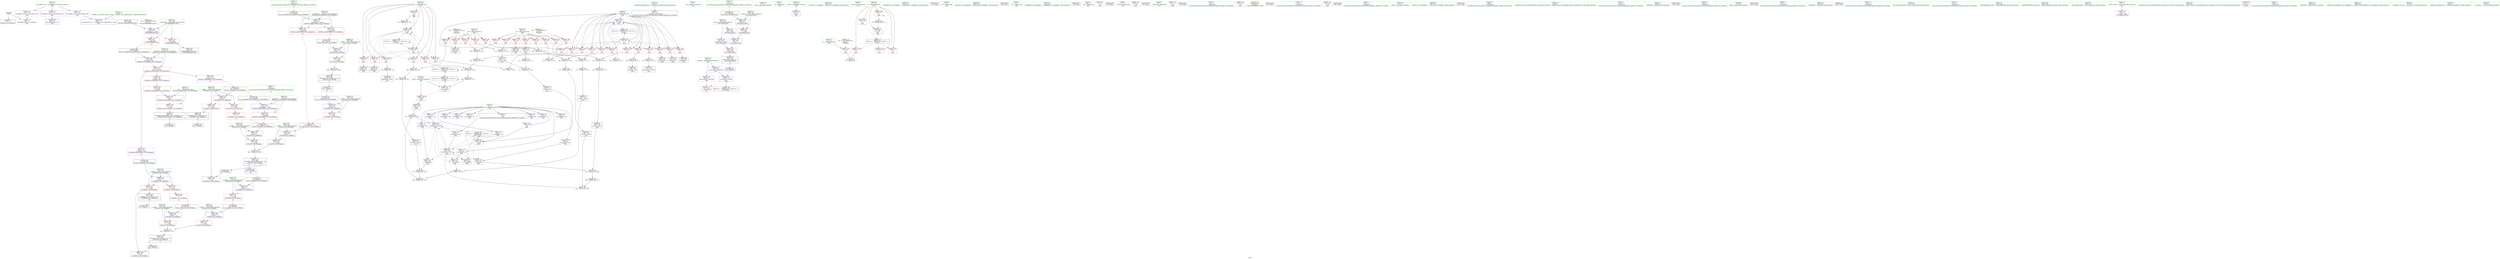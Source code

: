 digraph "SVFG" {
	label="SVFG";

	Node0x556eaf432810 [shape=record,color=grey,label="{NodeID: 0\nNullPtr}"];
	Node0x556eaf432810 -> Node0x556eaf453130[style=solid];
	Node0x556eaf432810 -> Node0x556eaf454b50[style=solid];
	Node0x556eaf48a1f0 [shape=record,color=black,label="{NodeID: 443\n280 = PHI()\n0th arg _ZSt5fixedRSt8ios_base }"];
	Node0x556eaf48a1f0 -> Node0x556eaf455610[style=solid];
	Node0x556eaf4730c0 [shape=record,color=black,label="{NodeID: 360\nMR_16V_2 = PHI(MR_16V_3, MR_16V_1, )\npts\{68 \}\n}"];
	Node0x556eaf4730c0 -> Node0x556eaf4717c0[style=dashed];
	Node0x556eaf4730c0 -> Node0x556eaf4730c0[style=dashed];
	Node0x556eaf454610 [shape=record,color=red,label="{NodeID: 194\n398\<--392\n\<--__a.addr\n_ZStanSt13_Ios_FmtflagsS_\n}"];
	Node0x556eaf454610 -> Node0x556eaf465430[style=solid];
	Node0x556eaf450f30 [shape=record,color=purple,label="{NodeID: 111\n191\<--8\narrayidx46\<--dp\nmain\n}"];
	Node0x556eaf44f8c0 [shape=record,color=green,label="{NodeID: 28\n37\<--43\n_ZNSt8ios_base4InitD1Ev\<--_ZNSt8ios_base4InitD1Ev_field_insensitive\n}"];
	Node0x556eaf44f8c0 -> Node0x556eaf453330[style=solid];
	Node0x556eaf455d60 [shape=record,color=blue,label="{NodeID: 222\n359\<--358\n\<--call\n_ZStaNRSt13_Ios_FmtflagsS_\n}"];
	Node0x556eaf4577f0 [shape=record,color=red,label="{NodeID: 139\n125\<--59\n\<--n\nmain\n}"];
	Node0x556eaf4577f0 -> Node0x556eaf466030[style=solid];
	Node0x556eaf452240 [shape=record,color=green,label="{NodeID: 56\n316\<--317\n__mask.addr\<--__mask.addr_field_insensitive\n_ZNSt8ios_base4setfESt13_Ios_FmtflagsS0_\n}"];
	Node0x556eaf452240 -> Node0x556eaf459a10[style=solid];
	Node0x556eaf452240 -> Node0x556eaf459ae0[style=solid];
	Node0x556eaf452240 -> Node0x556eaf455a20[style=solid];
	Node0x556eaf464230 [shape=record,color=grey,label="{NodeID: 333\n216 = Binary(215, 78, )\n}"];
	Node0x556eaf464230 -> Node0x556eaf4553a0[style=solid];
	Node0x556eaf458eb0 [shape=record,color=red,label="{NodeID: 167\n205\<--65\n\<--j\nmain\n}"];
	Node0x556eaf458eb0 -> Node0x556eaf454130[style=solid];
	Node0x556eaf453ab0 [shape=record,color=black,label="{NodeID: 84\n174\<--173\nconv35\<--add34\nmain\n}"];
	Node0x556eaf453ab0 -> Node0x556eaf464cb0[style=solid];
	Node0x556eaf44d700 [shape=record,color=green,label="{NodeID: 1\n7\<--1\n__dso_handle\<--dummyObj\nGlob }"];
	Node0x556eaf48a2c0 [shape=record,color=black,label="{NodeID: 444\n293 = PHI(225, )\n0th arg _ZSt12setprecisioni }"];
	Node0x556eaf48a2c0 -> Node0x556eaf4556e0[style=solid];
	Node0x556eaf4735c0 [shape=record,color=black,label="{NodeID: 361\nMR_18V_2 = PHI(MR_18V_4, MR_18V_1, )\npts\{110000 \}\n}"];
	Node0x556eaf4735c0 -> Node0x556eaf454df0[style=dashed];
	Node0x556eaf4546e0 [shape=record,color=red,label="{NodeID: 195\n399\<--394\n\<--__b.addr\n_ZStanSt13_Ios_FmtflagsS_\n}"];
	Node0x556eaf4546e0 -> Node0x556eaf465430[style=solid];
	Node0x556eaf451000 [shape=record,color=purple,label="{NodeID: 112\n195\<--8\narrayidx49\<--dp\nmain\n}"];
	Node0x556eaf451000 -> Node0x556eaf4592c0[style=solid];
	Node0x556eaf44f9c0 [shape=record,color=green,label="{NodeID: 29\n50\<--51\nmain\<--main_field_insensitive\n}"];
	Node0x556eaf455e30 [shape=record,color=blue,label="{NodeID: 223\n364\<--363\n__a.addr\<--__a\n_ZStcoSt13_Ios_Fmtflags\n}"];
	Node0x556eaf455e30 -> Node0x556eaf45a090[style=dashed];
	Node0x556eaf4578c0 [shape=record,color=red,label="{NodeID: 140\n134\<--59\n\<--n\nmain\n}"];
	Node0x556eaf4578c0 -> Node0x556eaf463f30[style=solid];
	Node0x556eaf452310 [shape=record,color=green,label="{NodeID: 57\n318\<--319\n__old\<--__old_field_insensitive\n_ZNSt8ios_base4setfESt13_Ios_FmtflagsS0_\n}"];
	Node0x556eaf452310 -> Node0x556eaf459bb0[style=solid];
	Node0x556eaf452310 -> Node0x556eaf455af0[style=solid];
	Node0x556eaf4643b0 [shape=record,color=grey,label="{NodeID: 334\n201 = Binary(198, 200, )\n}"];
	Node0x556eaf4643b0 -> Node0x556eaf455200[style=solid];
	Node0x556eaf458f80 [shape=record,color=red,label="{NodeID: 168\n210\<--65\n\<--j\nmain\n}"];
	Node0x556eaf458f80 -> Node0x556eaf462d30[style=solid];
	Node0x556eaf453b80 [shape=record,color=black,label="{NodeID: 85\n177\<--176\nidxprom37\<--sub36\nmain\n}"];
	Node0x556eaf44d790 [shape=record,color=green,label="{NodeID: 2\n12\<--1\n.str\<--dummyObj\nGlob }"];
	Node0x556eaf48a430 [shape=record,color=black,label="{NodeID: 445\n363 = PHI(327, )\n0th arg _ZStcoSt13_Ios_Fmtflags }"];
	Node0x556eaf48a430 -> Node0x556eaf455e30[style=solid];
	Node0x556eaf473ac0 [shape=record,color=black,label="{NodeID: 362\nMR_20V_2 = PHI(MR_20V_3, MR_20V_1, )\npts\{700000 \}\n}"];
	Node0x556eaf473ac0 -> Node0x556eaf455470[style=dashed];
	Node0x556eaf4547b0 [shape=record,color=red,label="{NodeID: 196\n411\<--405\n\<--__a.addr\n_ZStorSt13_Ios_FmtflagsS_\n}"];
	Node0x556eaf4547b0 -> Node0x556eaf464b30[style=solid];
	Node0x556eaf4510d0 [shape=record,color=purple,label="{NodeID: 113\n204\<--8\narrayidx55\<--dp\nmain\n}"];
	Node0x556eaf44fac0 [shape=record,color=green,label="{NodeID: 30\n53\<--54\nretval\<--retval_field_insensitive\nmain\n}"];
	Node0x556eaf44fac0 -> Node0x556eaf454c50[style=solid];
	Node0x556eaf455f00 [shape=record,color=blue,label="{NodeID: 224\n374\<--372\n__a.addr\<--__a\n_ZStoRRSt13_Ios_FmtflagsS_\n}"];
	Node0x556eaf455f00 -> Node0x556eaf45a160[style=dashed];
	Node0x556eaf455f00 -> Node0x556eaf45a230[style=dashed];
	Node0x556eaf457990 [shape=record,color=red,label="{NodeID: 141\n142\<--59\n\<--n\nmain\n}"];
	Node0x556eaf457990 -> Node0x556eaf463930[style=solid];
	Node0x556eaf4523e0 [shape=record,color=green,label="{NodeID: 58\n329\<--330\n_ZStcoSt13_Ios_Fmtflags\<--_ZStcoSt13_Ios_Fmtflags_field_insensitive\n}"];
	Node0x556eaf464530 [shape=record,color=grey,label="{NodeID: 335\n117 = Binary(111, 116, )\n}"];
	Node0x556eaf464530 -> Node0x556eaf4536a0[style=solid];
	Node0x556eaf459050 [shape=record,color=red,label="{NodeID: 169\n199\<--67\n\<--exTot\nmain\n}"];
	Node0x556eaf459050 -> Node0x556eaf453f90[style=solid];
	Node0x556eaf453c50 [shape=record,color=black,label="{NodeID: 86\n180\<--179\nidxprom39\<--\nmain\n}"];
	Node0x556eaf44da40 [shape=record,color=green,label="{NodeID: 3\n14\<--1\n_ZSt4cerr\<--dummyObj\nGlob }"];
	Node0x556eaf48a570 [shape=record,color=black,label="{NodeID: 446\n372 = PHI(340, )\n0th arg _ZStoRRSt13_Ios_FmtflagsS_ }"];
	Node0x556eaf48a570 -> Node0x556eaf455f00[style=solid];
	Node0x556eaf454880 [shape=record,color=red,label="{NodeID: 197\n412\<--407\n\<--__b.addr\n_ZStorSt13_Ios_FmtflagsS_\n}"];
	Node0x556eaf454880 -> Node0x556eaf464b30[style=solid];
	Node0x556eaf4511a0 [shape=record,color=purple,label="{NodeID: 114\n207\<--8\narrayidx57\<--dp\nmain\n}"];
	Node0x556eaf4511a0 -> Node0x556eaf455200[style=solid];
	Node0x556eaf44fb90 [shape=record,color=green,label="{NodeID: 31\n55\<--56\nT\<--T_field_insensitive\nmain\n}"];
	Node0x556eaf44fb90 -> Node0x556eaf457240[style=solid];
	Node0x556eaf455fd0 [shape=record,color=blue,label="{NodeID: 225\n376\<--373\n__b.addr\<--__b\n_ZStoRRSt13_Ios_FmtflagsS_\n}"];
	Node0x556eaf455fd0 -> Node0x556eaf454470[style=dashed];
	Node0x556eaf457a60 [shape=record,color=red,label="{NodeID: 142\n162\<--59\n\<--n\nmain\n}"];
	Node0x556eaf457a60 -> Node0x556eaf4631b0[style=solid];
	Node0x556eaf4524e0 [shape=record,color=green,label="{NodeID: 59\n333\<--334\n_ZStaNRSt13_Ios_FmtflagsS_\<--_ZStaNRSt13_Ios_FmtflagsS__field_insensitive\n}"];
	Node0x556eaf487290 [shape=record,color=black,label="{NodeID: 419\n74 = PHI()\n}"];
	Node0x556eaf4646b0 [shape=record,color=grey,label="{NodeID: 336\n173 = Binary(172, 78, )\n}"];
	Node0x556eaf4646b0 -> Node0x556eaf453ab0[style=solid];
	Node0x556eaf459120 [shape=record,color=red,label="{NodeID: 170\n133\<--132\n\<--arrayidx12\nmain\n}"];
	Node0x556eaf459120 -> Node0x556eaf463db0[style=solid];
	Node0x556eaf453d20 [shape=record,color=black,label="{NodeID: 87\n188\<--187\nconv44\<--add43\nmain\n}"];
	Node0x556eaf453d20 -> Node0x556eaf4652b0[style=solid];
	Node0x556eaf44dad0 [shape=record,color=green,label="{NodeID: 4\n15\<--1\n.str.1\<--dummyObj\nGlob }"];
	Node0x556eaf48a6b0 [shape=record,color=black,label="{NodeID: 447\n373 = PHI(337, )\n1st arg _ZStoRRSt13_Ios_FmtflagsS_ }"];
	Node0x556eaf48a6b0 -> Node0x556eaf455fd0[style=solid];
	Node0x556eaf454950 [shape=record,color=blue,label="{NodeID: 198\n419\<--24\nllvm.global_ctors_0\<--\nGlob }"];
	Node0x556eaf456490 [shape=record,color=purple,label="{NodeID: 115\n237\<--8\narrayidx66\<--dp\nmain\n}"];
	Node0x556eaf44fc60 [shape=record,color=green,label="{NodeID: 32\n57\<--58\nt\<--t_field_insensitive\nmain\n}"];
	Node0x556eaf44fc60 -> Node0x556eaf457310[style=solid];
	Node0x556eaf44fc60 -> Node0x556eaf4573e0[style=solid];
	Node0x556eaf44fc60 -> Node0x556eaf4574b0[style=solid];
	Node0x556eaf44fc60 -> Node0x556eaf457580[style=solid];
	Node0x556eaf44fc60 -> Node0x556eaf454d20[style=solid];
	Node0x556eaf44fc60 -> Node0x556eaf455540[style=solid];
	Node0x556eaf4560a0 [shape=record,color=blue,label="{NodeID: 226\n386\<--383\n\<--call\n_ZStoRRSt13_Ios_FmtflagsS_\n}"];
	Node0x556eaf457b30 [shape=record,color=red,label="{NodeID: 143\n170\<--59\n\<--n\nmain\n}"];
	Node0x556eaf457b30 -> Node0x556eaf465730[style=solid];
	Node0x556eaf4525e0 [shape=record,color=green,label="{NodeID: 60\n338\<--339\n_ZStanSt13_Ios_FmtflagsS_\<--_ZStanSt13_Ios_FmtflagsS__field_insensitive\n}"];
	Node0x556eaf486e60 [shape=record,color=black,label="{NodeID: 420\n85 = PHI()\n}"];
	Node0x556eaf464830 [shape=record,color=grey,label="{NodeID: 337\n176 = Binary(175, 78, )\n}"];
	Node0x556eaf464830 -> Node0x556eaf453b80[style=solid];
	Node0x556eaf4591f0 [shape=record,color=red,label="{NodeID: 171\n182\<--181\n\<--arrayidx40\nmain\n}"];
	Node0x556eaf4591f0 -> Node0x556eaf464cb0[style=solid];
	Node0x556eaf453df0 [shape=record,color=black,label="{NodeID: 88\n190\<--189\nidxprom45\<--\nmain\n}"];
	Node0x556eaf44db60 [shape=record,color=green,label="{NodeID: 5\n17\<--1\n.str.2\<--dummyObj\nGlob }"];
	Node0x556eaf48a7f0 [shape=record,color=black,label="{NodeID: 448\n309 = PHI(284, )\n0th arg _ZNSt8ios_base4setfESt13_Ios_FmtflagsS0_ }"];
	Node0x556eaf48a7f0 -> Node0x556eaf455880[style=solid];
	Node0x556eaf454a50 [shape=record,color=blue,label="{NodeID: 199\n420\<--25\nllvm.global_ctors_1\<--_GLOBAL__sub_I_aditya1495_0_1.cpp\nGlob }"];
	Node0x556eaf456520 [shape=record,color=purple,label="{NodeID: 116\n240\<--8\narrayidx68\<--dp\nmain\n}"];
	Node0x556eaf456520 -> Node0x556eaf459460[style=solid];
	Node0x556eaf44fd30 [shape=record,color=green,label="{NodeID: 33\n59\<--60\nn\<--n_field_insensitive\nmain\n}"];
	Node0x556eaf44fd30 -> Node0x556eaf457650[style=solid];
	Node0x556eaf44fd30 -> Node0x556eaf457720[style=solid];
	Node0x556eaf44fd30 -> Node0x556eaf4577f0[style=solid];
	Node0x556eaf44fd30 -> Node0x556eaf4578c0[style=solid];
	Node0x556eaf44fd30 -> Node0x556eaf457990[style=solid];
	Node0x556eaf44fd30 -> Node0x556eaf457a60[style=solid];
	Node0x556eaf44fd30 -> Node0x556eaf457b30[style=solid];
	Node0x556eaf44fd30 -> Node0x556eaf457c00[style=solid];
	Node0x556eaf456170 [shape=record,color=blue,label="{NodeID: 227\n392\<--390\n__a.addr\<--__a\n_ZStanSt13_Ios_FmtflagsS_\n}"];
	Node0x556eaf456170 -> Node0x556eaf454610[style=dashed];
	Node0x556eaf457c00 [shape=record,color=red,label="{NodeID: 144\n235\<--59\n\<--n\nmain\n}"];
	Node0x556eaf457c00 -> Node0x556eaf454200[style=solid];
	Node0x556eaf4526e0 [shape=record,color=green,label="{NodeID: 61\n342\<--343\n_ZStoRRSt13_Ios_FmtflagsS_\<--_ZStoRRSt13_Ios_FmtflagsS__field_insensitive\n}"];
	Node0x556eaf488810 [shape=record,color=black,label="{NodeID: 421\n35 = PHI()\n}"];
	Node0x556eaf4649b0 [shape=record,color=grey,label="{NodeID: 338\n149 = Binary(140, 148, )\n}"];
	Node0x556eaf4649b0 -> Node0x556eaf454f90[style=solid];
	Node0x556eaf4592c0 [shape=record,color=red,label="{NodeID: 172\n196\<--195\n\<--arrayidx49\nmain\n}"];
	Node0x556eaf4592c0 -> Node0x556eaf4652b0[style=solid];
	Node0x556eaf453ec0 [shape=record,color=black,label="{NodeID: 89\n194\<--193\nidxprom48\<--sub47\nmain\n}"];
	Node0x556eaf44dbf0 [shape=record,color=green,label="{NodeID: 6\n19\<--1\n.str.3\<--dummyObj\nGlob }"];
	Node0x556eaf48a930 [shape=record,color=black,label="{NodeID: 449\n310 = PHI(286, )\n1st arg _ZNSt8ios_base4setfESt13_Ios_FmtflagsS0_ }"];
	Node0x556eaf48a930 -> Node0x556eaf455950[style=solid];
	Node0x556eaf454b50 [shape=record,color=blue, style = dotted,label="{NodeID: 200\n421\<--3\nllvm.global_ctors_2\<--dummyVal\nGlob }"];
	Node0x556eaf4565b0 [shape=record,color=purple,label="{NodeID: 117\n73\<--12\n\<--.str\nmain\n}"];
	Node0x556eaf44fe00 [shape=record,color=green,label="{NodeID: 34\n61\<--62\nm\<--m_field_insensitive\nmain\n}"];
	Node0x556eaf44fe00 -> Node0x556eaf457cd0[style=solid];
	Node0x556eaf44fe00 -> Node0x556eaf457da0[style=solid];
	Node0x556eaf44fe00 -> Node0x556eaf457e70[style=solid];
	Node0x556eaf44fe00 -> Node0x556eaf457f40[style=solid];
	Node0x556eaf44fe00 -> Node0x556eaf458010[style=solid];
	Node0x556eaf456240 [shape=record,color=blue,label="{NodeID: 228\n394\<--391\n__b.addr\<--__b\n_ZStanSt13_Ios_FmtflagsS_\n}"];
	Node0x556eaf456240 -> Node0x556eaf4546e0[style=dashed];
	Node0x556eaf457cd0 [shape=record,color=red,label="{NodeID: 145\n114\<--61\n\<--m\nmain\n}"];
	Node0x556eaf457cd0 -> Node0x556eaf462eb0[style=solid];
	Node0x556eaf4527e0 [shape=record,color=green,label="{NodeID: 62\n349\<--350\n__a.addr\<--__a.addr_field_insensitive\n_ZStaNRSt13_Ios_FmtflagsS_\n}"];
	Node0x556eaf4527e0 -> Node0x556eaf459d50[style=solid];
	Node0x556eaf4527e0 -> Node0x556eaf459e20[style=solid];
	Node0x556eaf4527e0 -> Node0x556eaf455bc0[style=solid];
	Node0x556eaf4889e0 [shape=record,color=black,label="{NodeID: 422\n89 = PHI()\n}"];
	Node0x556eaf464b30 [shape=record,color=grey,label="{NodeID: 339\n413 = Binary(411, 412, )\n}"];
	Node0x556eaf464b30 -> Node0x556eaf451800[style=solid];
	Node0x556eaf459390 [shape=record,color=red,label="{NodeID: 173\n231\<--230\n\<--coerce.dive63\nmain\n}"];
	Node0x556eaf453f90 [shape=record,color=black,label="{NodeID: 90\n200\<--199\nconv52\<--\nmain\n}"];
	Node0x556eaf453f90 -> Node0x556eaf4643b0[style=solid];
	Node0x556eaf44e430 [shape=record,color=green,label="{NodeID: 7\n21\<--1\n_ZSt3cin\<--dummyObj\nGlob }"];
	Node0x556eaf48aa70 [shape=record,color=black,label="{NodeID: 450\n311 = PHI(287, )\n2nd arg _ZNSt8ios_base4setfESt13_Ios_FmtflagsS0_ }"];
	Node0x556eaf48aa70 -> Node0x556eaf455a20[style=solid];
	Node0x556eaf454c50 [shape=record,color=blue,label="{NodeID: 201\n53\<--72\nretval\<--\nmain\n}"];
	Node0x556eaf456680 [shape=record,color=purple,label="{NodeID: 118\n84\<--15\n\<--.str.1\nmain\n}"];
	Node0x556eaf44fed0 [shape=record,color=green,label="{NodeID: 35\n63\<--64\ni\<--i_field_insensitive\nmain\n}"];
	Node0x556eaf44fed0 -> Node0x556eaf4580e0[style=solid];
	Node0x556eaf44fed0 -> Node0x556eaf4581b0[style=solid];
	Node0x556eaf44fed0 -> Node0x556eaf458280[style=solid];
	Node0x556eaf44fed0 -> Node0x556eaf458350[style=solid];
	Node0x556eaf44fed0 -> Node0x556eaf458420[style=solid];
	Node0x556eaf44fed0 -> Node0x556eaf4584f0[style=solid];
	Node0x556eaf44fed0 -> Node0x556eaf4585c0[style=solid];
	Node0x556eaf44fed0 -> Node0x556eaf458690[style=solid];
	Node0x556eaf44fed0 -> Node0x556eaf458760[style=solid];
	Node0x556eaf44fed0 -> Node0x556eaf458830[style=solid];
	Node0x556eaf44fed0 -> Node0x556eaf458900[style=solid];
	Node0x556eaf44fed0 -> Node0x556eaf4589d0[style=solid];
	Node0x556eaf44fed0 -> Node0x556eaf454ec0[style=solid];
	Node0x556eaf44fed0 -> Node0x556eaf4553a0[style=solid];
	Node0x556eaf456310 [shape=record,color=blue,label="{NodeID: 229\n405\<--403\n__a.addr\<--__a\n_ZStorSt13_Ios_FmtflagsS_\n}"];
	Node0x556eaf456310 -> Node0x556eaf4547b0[style=dashed];
	Node0x556eaf457da0 [shape=record,color=red,label="{NodeID: 146\n143\<--61\n\<--m\nmain\n}"];
	Node0x556eaf457da0 -> Node0x556eaf463930[style=solid];
	Node0x556eaf4528b0 [shape=record,color=green,label="{NodeID: 63\n351\<--352\n__b.addr\<--__b.addr_field_insensitive\n_ZStaNRSt13_Ios_FmtflagsS_\n}"];
	Node0x556eaf4528b0 -> Node0x556eaf459ef0[style=solid];
	Node0x556eaf4528b0 -> Node0x556eaf455c90[style=solid];
	Node0x556eaf488ae0 [shape=record,color=black,label="{NodeID: 423\n93 = PHI()\n}"];
	Node0x556eaf464cb0 [shape=record,color=grey,label="{NodeID: 340\n183 = Binary(174, 182, )\n}"];
	Node0x556eaf464cb0 -> Node0x556eaf465130[style=solid];
	Node0x556eaf459460 [shape=record,color=red,label="{NodeID: 174\n241\<--240\n\<--arrayidx68\nmain\n}"];
	Node0x556eaf454060 [shape=record,color=black,label="{NodeID: 91\n203\<--202\nidxprom54\<--\nmain\n}"];
	Node0x556eaf44e4c0 [shape=record,color=green,label="{NodeID: 8\n22\<--1\n_ZSt4cout\<--dummyObj\nGlob }"];
	Node0x556eaf48abb0 [shape=record,color=black,label="{NodeID: 451\n390 = PHI(335, 356, )\n0th arg _ZStanSt13_Ios_FmtflagsS_ }"];
	Node0x556eaf48abb0 -> Node0x556eaf456170[style=solid];
	Node0x556eaf454d20 [shape=record,color=blue,label="{NodeID: 202\n57\<--78\nt\<--\nmain\n}"];
	Node0x556eaf454d20 -> Node0x556eaf4721c0[style=dashed];
	Node0x556eaf456750 [shape=record,color=purple,label="{NodeID: 119\n92\<--17\n\<--.str.2\nmain\n}"];
	Node0x556eaf44ffa0 [shape=record,color=green,label="{NodeID: 36\n65\<--66\nj\<--j_field_insensitive\nmain\n}"];
	Node0x556eaf44ffa0 -> Node0x556eaf458aa0[style=solid];
	Node0x556eaf44ffa0 -> Node0x556eaf458b70[style=solid];
	Node0x556eaf44ffa0 -> Node0x556eaf458c40[style=solid];
	Node0x556eaf44ffa0 -> Node0x556eaf458d10[style=solid];
	Node0x556eaf44ffa0 -> Node0x556eaf458de0[style=solid];
	Node0x556eaf44ffa0 -> Node0x556eaf458eb0[style=solid];
	Node0x556eaf44ffa0 -> Node0x556eaf458f80[style=solid];
	Node0x556eaf44ffa0 -> Node0x556eaf455060[style=solid];
	Node0x556eaf44ffa0 -> Node0x556eaf4552d0[style=solid];
	Node0x556eaf4563e0 [shape=record,color=blue,label="{NodeID: 230\n407\<--404\n__b.addr\<--__b\n_ZStorSt13_Ios_FmtflagsS_\n}"];
	Node0x556eaf4563e0 -> Node0x556eaf454880[style=dashed];
	Node0x556eaf457e70 [shape=record,color=red,label="{NodeID: 147\n161\<--61\n\<--m\nmain\n}"];
	Node0x556eaf457e70 -> Node0x556eaf4631b0[style=solid];
	Node0x556eaf452980 [shape=record,color=green,label="{NodeID: 64\n364\<--365\n__a.addr\<--__a.addr_field_insensitive\n_ZStcoSt13_Ios_Fmtflags\n}"];
	Node0x556eaf452980 -> Node0x556eaf45a090[style=solid];
	Node0x556eaf452980 -> Node0x556eaf455e30[style=solid];
	Node0x556eaf488bb0 [shape=record,color=black,label="{NodeID: 424\n96 = PHI()\n}"];
	Node0x556eaf464e30 [shape=record,color=grey,label="{NodeID: 341\n186 = Binary(184, 185, )\n}"];
	Node0x556eaf464e30 -> Node0x556eaf464fb0[style=solid];
	Node0x556eaf459530 [shape=record,color=red,label="{NodeID: 175\n284\<--281\n\<--__base.addr\n_ZSt5fixedRSt8ios_base\n|{<s0>16}}"];
	Node0x556eaf459530:s0 -> Node0x556eaf48a7f0[style=solid,color=red];
	Node0x556eaf454130 [shape=record,color=black,label="{NodeID: 92\n206\<--205\nidxprom56\<--\nmain\n}"];
	Node0x556eaf44e5c0 [shape=record,color=green,label="{NodeID: 9\n24\<--1\n\<--dummyObj\nCan only get source location for instruction, argument, global var or function.}"];
	Node0x556eaf48adc0 [shape=record,color=black,label="{NodeID: 452\n391 = PHI(336, 357, )\n1st arg _ZStanSt13_Ios_FmtflagsS_ }"];
	Node0x556eaf48adc0 -> Node0x556eaf456240[style=solid];
	Node0x556eaf454df0 [shape=record,color=blue,label="{NodeID: 203\n119\<--118\n\<--conv8\nmain\n}"];
	Node0x556eaf454df0 -> Node0x556eaf459120[style=dashed];
	Node0x556eaf454df0 -> Node0x556eaf459460[style=dashed];
	Node0x556eaf454df0 -> Node0x556eaf454f90[style=dashed];
	Node0x556eaf454df0 -> Node0x556eaf4735c0[style=dashed];
	Node0x556eaf456820 [shape=record,color=purple,label="{NodeID: 120\n245\<--17\n\<--.str.2\nmain\n}"];
	Node0x556eaf450070 [shape=record,color=green,label="{NodeID: 37\n67\<--68\nexTot\<--exTot_field_insensitive\nmain\n}"];
	Node0x556eaf450070 -> Node0x556eaf459050[style=solid];
	Node0x556eaf450070 -> Node0x556eaf455130[style=solid];
	Node0x556eaf45b990 [shape=record,color=yellow,style=double,label="{NodeID: 397\nRETMU(22V_2)\npts\{282 \}\nFun[_ZSt5fixedRSt8ios_base]}"];
	Node0x556eaf457f40 [shape=record,color=red,label="{NodeID: 148\n184\<--61\n\<--m\nmain\n}"];
	Node0x556eaf457f40 -> Node0x556eaf464e30[style=solid];
	Node0x556eaf452a50 [shape=record,color=green,label="{NodeID: 65\n374\<--375\n__a.addr\<--__a.addr_field_insensitive\n_ZStoRRSt13_Ios_FmtflagsS_\n}"];
	Node0x556eaf452a50 -> Node0x556eaf45a160[style=solid];
	Node0x556eaf452a50 -> Node0x556eaf45a230[style=solid];
	Node0x556eaf452a50 -> Node0x556eaf455f00[style=solid];
	Node0x556eaf488c80 [shape=record,color=black,label="{NodeID: 425\n99 = PHI()\n}"];
	Node0x556eaf464fb0 [shape=record,color=grey,label="{NodeID: 342\n187 = Binary(186, 78, )\n}"];
	Node0x556eaf464fb0 -> Node0x556eaf453d20[style=solid];
	Node0x556eaf459600 [shape=record,color=red,label="{NodeID: 176\n290\<--281\n\<--__base.addr\n_ZSt5fixedRSt8ios_base\n}"];
	Node0x556eaf459600 -> Node0x556eaf4543a0[style=solid];
	Node0x556eaf454200 [shape=record,color=black,label="{NodeID: 93\n236\<--235\nidxprom65\<--\nmain\n}"];
	Node0x556eaf44e6c0 [shape=record,color=green,label="{NodeID: 10\n72\<--1\n\<--dummyObj\nCan only get source location for instruction, argument, global var or function.}"];
	Node0x556eaf454ec0 [shape=record,color=blue,label="{NodeID: 204\n63\<--122\ni\<--\nmain\n}"];
	Node0x556eaf454ec0 -> Node0x556eaf4580e0[style=dashed];
	Node0x556eaf454ec0 -> Node0x556eaf4581b0[style=dashed];
	Node0x556eaf454ec0 -> Node0x556eaf458280[style=dashed];
	Node0x556eaf454ec0 -> Node0x556eaf458350[style=dashed];
	Node0x556eaf454ec0 -> Node0x556eaf458420[style=dashed];
	Node0x556eaf454ec0 -> Node0x556eaf4584f0[style=dashed];
	Node0x556eaf454ec0 -> Node0x556eaf4585c0[style=dashed];
	Node0x556eaf454ec0 -> Node0x556eaf458690[style=dashed];
	Node0x556eaf454ec0 -> Node0x556eaf458760[style=dashed];
	Node0x556eaf454ec0 -> Node0x556eaf458830[style=dashed];
	Node0x556eaf454ec0 -> Node0x556eaf458900[style=dashed];
	Node0x556eaf454ec0 -> Node0x556eaf4589d0[style=dashed];
	Node0x556eaf454ec0 -> Node0x556eaf4553a0[style=dashed];
	Node0x556eaf454ec0 -> Node0x556eaf4726c0[style=dashed];
	Node0x556eaf4568f0 [shape=record,color=purple,label="{NodeID: 121\n95\<--19\n\<--.str.3\nmain\n}"];
	Node0x556eaf450140 [shape=record,color=green,label="{NodeID: 38\n69\<--70\nagg.tmp\<--agg.tmp_field_insensitive\nmain\n}"];
	Node0x556eaf450140 -> Node0x556eaf456c90[style=solid];
	Node0x556eaf450140 -> Node0x556eaf456d60[style=solid];
	Node0x556eaf458010 [shape=record,color=red,label="{NodeID: 149\n238\<--61\n\<--m\nmain\n}"];
	Node0x556eaf458010 -> Node0x556eaf4542d0[style=solid];
	Node0x556eaf452b20 [shape=record,color=green,label="{NodeID: 66\n376\<--377\n__b.addr\<--__b.addr_field_insensitive\n_ZStoRRSt13_Ios_FmtflagsS_\n}"];
	Node0x556eaf452b20 -> Node0x556eaf454470[style=solid];
	Node0x556eaf452b20 -> Node0x556eaf455fd0[style=solid];
	Node0x556eaf488de0 [shape=record,color=black,label="{NodeID: 426\n102 = PHI()\n}"];
	Node0x556eaf465130 [shape=record,color=grey,label="{NodeID: 343\n198 = Binary(183, 197, )\n}"];
	Node0x556eaf465130 -> Node0x556eaf4643b0[style=solid];
	Node0x556eaf4596d0 [shape=record,color=red,label="{NodeID: 177\n300\<--296\n\<--__n.addr\n_ZSt12setprecisioni\n}"];
	Node0x556eaf4596d0 -> Node0x556eaf4557b0[style=solid];
	Node0x556eaf4542d0 [shape=record,color=black,label="{NodeID: 94\n239\<--238\nidxprom67\<--\nmain\n}"];
	Node0x556eaf44e7c0 [shape=record,color=green,label="{NodeID: 11\n78\<--1\n\<--dummyObj\nCan only get source location for instruction, argument, global var or function.}"];
	Node0x556eaf4761b0 [shape=record,color=yellow,style=double,label="{NodeID: 371\n22V_1 = ENCHI(MR_22V_0)\npts\{282 \}\nFun[_ZSt5fixedRSt8ios_base]}"];
	Node0x556eaf4761b0 -> Node0x556eaf455610[style=dashed];
	Node0x556eaf454f90 [shape=record,color=blue,label="{NodeID: 205\n153\<--149\narrayidx25\<--div22\nmain\n}"];
	Node0x556eaf454f90 -> Node0x556eaf459120[style=dashed];
	Node0x556eaf454f90 -> Node0x556eaf4591f0[style=dashed];
	Node0x556eaf454f90 -> Node0x556eaf4592c0[style=dashed];
	Node0x556eaf454f90 -> Node0x556eaf459460[style=dashed];
	Node0x556eaf454f90 -> Node0x556eaf454f90[style=dashed];
	Node0x556eaf454f90 -> Node0x556eaf455200[style=dashed];
	Node0x556eaf454f90 -> Node0x556eaf4735c0[style=dashed];
	Node0x556eaf4569c0 [shape=record,color=purple,label="{NodeID: 122\n419\<--23\nllvm.global_ctors_0\<--llvm.global_ctors\nGlob }"];
	Node0x556eaf4569c0 -> Node0x556eaf454950[style=solid];
	Node0x556eaf450210 [shape=record,color=green,label="{NodeID: 39\n75\<--76\nscanf\<--scanf_field_insensitive\n}"];
	Node0x556eaf4580e0 [shape=record,color=red,label="{NodeID: 150\n124\<--63\n\<--i\nmain\n}"];
	Node0x556eaf4580e0 -> Node0x556eaf466030[style=solid];
	Node0x556eaf452bf0 [shape=record,color=green,label="{NodeID: 67\n384\<--385\n_ZStorSt13_Ios_FmtflagsS_\<--_ZStorSt13_Ios_FmtflagsS__field_insensitive\n}"];
	Node0x556eaf488eb0 [shape=record,color=black,label="{NodeID: 427\n219 = PHI()\n}"];
	Node0x556eaf4652b0 [shape=record,color=grey,label="{NodeID: 344\n197 = Binary(188, 196, )\n}"];
	Node0x556eaf4652b0 -> Node0x556eaf465130[style=solid];
	Node0x556eaf4597a0 [shape=record,color=red,label="{NodeID: 178\n303\<--302\n\<--coerce.dive\n_ZSt12setprecisioni\n}"];
	Node0x556eaf4597a0 -> Node0x556eaf451320[style=solid];
	Node0x556eaf4543a0 [shape=record,color=black,label="{NodeID: 95\n279\<--290\n_ZSt5fixedRSt8ios_base_ret\<--\n_ZSt5fixedRSt8ios_base\n}"];
	Node0x556eaf44e8c0 [shape=record,color=green,label="{NodeID: 12\n104\<--1\n\<--dummyObj\nCan only get source location for instruction, argument, global var or function.}"];
	Node0x556eaf455060 [shape=record,color=blue,label="{NodeID: 206\n65\<--78\nj\<--\nmain\n}"];
	Node0x556eaf455060 -> Node0x556eaf458aa0[style=dashed];
	Node0x556eaf455060 -> Node0x556eaf458b70[style=dashed];
	Node0x556eaf455060 -> Node0x556eaf458c40[style=dashed];
	Node0x556eaf455060 -> Node0x556eaf458d10[style=dashed];
	Node0x556eaf455060 -> Node0x556eaf458de0[style=dashed];
	Node0x556eaf455060 -> Node0x556eaf458eb0[style=dashed];
	Node0x556eaf455060 -> Node0x556eaf458f80[style=dashed];
	Node0x556eaf455060 -> Node0x556eaf455060[style=dashed];
	Node0x556eaf455060 -> Node0x556eaf4552d0[style=dashed];
	Node0x556eaf455060 -> Node0x556eaf472bc0[style=dashed];
	Node0x556eaf456a90 [shape=record,color=purple,label="{NodeID: 123\n420\<--23\nllvm.global_ctors_1\<--llvm.global_ctors\nGlob }"];
	Node0x556eaf456a90 -> Node0x556eaf454a50[style=solid];
	Node0x556eaf450310 [shape=record,color=green,label="{NodeID: 40\n86\<--87\n_ZStlsISt11char_traitsIcEERSt13basic_ostreamIcT_ES5_PKc\<--_ZStlsISt11char_traitsIcEERSt13basic_ostreamIcT_ES5_PKc_field_insensitive\n}"];
	Node0x556eaf4581b0 [shape=record,color=red,label="{NodeID: 151\n128\<--63\n\<--i\nmain\n}"];
	Node0x556eaf4581b0 -> Node0x556eaf4658b0[style=solid];
	Node0x556eaf452cf0 [shape=record,color=green,label="{NodeID: 68\n392\<--393\n__a.addr\<--__a.addr_field_insensitive\n_ZStanSt13_Ios_FmtflagsS_\n}"];
	Node0x556eaf452cf0 -> Node0x556eaf454610[style=solid];
	Node0x556eaf452cf0 -> Node0x556eaf456170[style=solid];
	Node0x556eaf488fe0 [shape=record,color=black,label="{NodeID: 428\n224 = PHI(292, )\n}"];
	Node0x556eaf488fe0 -> Node0x556eaf455470[style=solid];
	Node0x556eaf465430 [shape=record,color=grey,label="{NodeID: 345\n400 = Binary(398, 399, )\n}"];
	Node0x556eaf465430 -> Node0x556eaf451730[style=solid];
	Node0x556eaf459870 [shape=record,color=red,label="{NodeID: 179\n323\<--312\nthis1\<--this.addr\n_ZNSt8ios_base4setfESt13_Ios_FmtflagsS0_\n}"];
	Node0x556eaf459870 -> Node0x556eaf456fd0[style=solid];
	Node0x556eaf459870 -> Node0x556eaf4570a0[style=solid];
	Node0x556eaf459870 -> Node0x556eaf457170[style=solid];
	Node0x556eaf451320 [shape=record,color=black,label="{NodeID: 96\n292\<--303\n_ZSt12setprecisioni_ret\<--\n_ZSt12setprecisioni\n|{<s0>12}}"];
	Node0x556eaf451320:s0 -> Node0x556eaf488fe0[style=solid,color=blue];
	Node0x556eaf44e9c0 [shape=record,color=green,label="{NodeID: 13\n105\<--1\n\<--dummyObj\nCan only get source location for instruction, argument, global var or function.}"];
	Node0x556eaf4763d0 [shape=record,color=yellow,style=double,label="{NodeID: 373\n4V_1 = ENCHI(MR_4V_0)\npts\{56 \}\nFun[main]}"];
	Node0x556eaf4763d0 -> Node0x556eaf457240[style=dashed];
	Node0x556eaf455130 [shape=record,color=blue,label="{NodeID: 207\n67\<--168\nexTot\<--add32\nmain\n}"];
	Node0x556eaf455130 -> Node0x556eaf459050[style=dashed];
	Node0x556eaf455130 -> Node0x556eaf4717c0[style=dashed];
	Node0x556eaf456b90 [shape=record,color=purple,label="{NodeID: 124\n421\<--23\nllvm.global_ctors_2\<--llvm.global_ctors\nGlob }"];
	Node0x556eaf456b90 -> Node0x556eaf454b50[style=solid];
	Node0x556eaf450410 [shape=record,color=green,label="{NodeID: 41\n90\<--91\n_ZNSolsEi\<--_ZNSolsEi_field_insensitive\n}"];
	Node0x556eaf458280 [shape=record,color=red,label="{NodeID: 152\n135\<--63\n\<--i\nmain\n}"];
	Node0x556eaf458280 -> Node0x556eaf463f30[style=solid];
	Node0x556eaf452dc0 [shape=record,color=green,label="{NodeID: 69\n394\<--395\n__b.addr\<--__b.addr_field_insensitive\n_ZStanSt13_Ios_FmtflagsS_\n}"];
	Node0x556eaf452dc0 -> Node0x556eaf4546e0[style=solid];
	Node0x556eaf452dc0 -> Node0x556eaf456240[style=solid];
	Node0x556eaf489170 [shape=record,color=black,label="{NodeID: 429\n232 = PHI()\n}"];
	Node0x556eaf4655b0 [shape=record,color=grey,label="{NodeID: 346\n249 = Binary(248, 78, )\n}"];
	Node0x556eaf4655b0 -> Node0x556eaf455540[style=solid];
	Node0x556eaf459940 [shape=record,color=red,label="{NodeID: 180\n335\<--314\n\<--__fmtfl.addr\n_ZNSt8ios_base4setfESt13_Ios_FmtflagsS0_\n|{<s0>19}}"];
	Node0x556eaf459940:s0 -> Node0x556eaf48abb0[style=solid,color=red];
	Node0x556eaf4513f0 [shape=record,color=black,label="{NodeID: 97\n308\<--344\n_ZNSt8ios_base4setfESt13_Ios_FmtflagsS0__ret\<--\n_ZNSt8ios_base4setfESt13_Ios_FmtflagsS0_\n|{<s0>16}}"];
	Node0x556eaf4513f0:s0 -> Node0x556eaf4893e0[style=solid,color=blue];
	Node0x556eaf44eac0 [shape=record,color=green,label="{NodeID: 14\n106\<--1\n\<--dummyObj\nCan only get source location for instruction, argument, global var or function.}"];
	Node0x556eaf455200 [shape=record,color=blue,label="{NodeID: 208\n207\<--201\narrayidx57\<--div53\nmain\n}"];
	Node0x556eaf455200 -> Node0x556eaf459120[style=dashed];
	Node0x556eaf455200 -> Node0x556eaf4591f0[style=dashed];
	Node0x556eaf455200 -> Node0x556eaf4592c0[style=dashed];
	Node0x556eaf455200 -> Node0x556eaf459460[style=dashed];
	Node0x556eaf455200 -> Node0x556eaf454f90[style=dashed];
	Node0x556eaf455200 -> Node0x556eaf455200[style=dashed];
	Node0x556eaf455200 -> Node0x556eaf4735c0[style=dashed];
	Node0x556eaf456c90 [shape=record,color=purple,label="{NodeID: 125\n228\<--69\ncoerce.dive\<--agg.tmp\nmain\n}"];
	Node0x556eaf456c90 -> Node0x556eaf455470[style=solid];
	Node0x556eaf450510 [shape=record,color=green,label="{NodeID: 42\n97\<--98\nprintf\<--printf_field_insensitive\n}"];
	Node0x556eaf462d30 [shape=record,color=grey,label="{NodeID: 319\n211 = Binary(210, 78, )\n}"];
	Node0x556eaf462d30 -> Node0x556eaf4552d0[style=solid];
	Node0x556eaf458350 [shape=record,color=red,label="{NodeID: 153\n145\<--63\n\<--i\nmain\n}"];
	Node0x556eaf458350 -> Node0x556eaf463330[style=solid];
	Node0x556eaf452e90 [shape=record,color=green,label="{NodeID: 70\n405\<--406\n__a.addr\<--__a.addr_field_insensitive\n_ZStorSt13_Ios_FmtflagsS_\n}"];
	Node0x556eaf452e90 -> Node0x556eaf4547b0[style=solid];
	Node0x556eaf452e90 -> Node0x556eaf456310[style=solid];
	Node0x556eaf489240 [shape=record,color=black,label="{NodeID: 430\n242 = PHI()\n}"];
	Node0x556eaf465730 [shape=record,color=grey,label="{NodeID: 347\n172 = Binary(170, 171, )\n}"];
	Node0x556eaf465730 -> Node0x556eaf4646b0[style=solid];
	Node0x556eaf459a10 [shape=record,color=red,label="{NodeID: 181\n327\<--316\n\<--__mask.addr\n_ZNSt8ios_base4setfESt13_Ios_FmtflagsS0_\n|{<s0>17}}"];
	Node0x556eaf459a10:s0 -> Node0x556eaf48a430[style=solid,color=red];
	Node0x556eaf4514c0 [shape=record,color=black,label="{NodeID: 98\n346\<--359\n_ZStaNRSt13_Ios_FmtflagsS__ret\<--\n_ZStaNRSt13_Ios_FmtflagsS_\n|{<s0>18}}"];
	Node0x556eaf4514c0:s0 -> Node0x556eaf4896b0[style=solid,color=blue];
	Node0x556eaf44ebc0 [shape=record,color=green,label="{NodeID: 15\n112\<--1\n\<--dummyObj\nCan only get source location for instruction, argument, global var or function.}"];
	Node0x556eaf476da0 [shape=record,color=yellow,style=double,label="{NodeID: 375\n8V_1 = ENCHI(MR_8V_0)\npts\{60 \}\nFun[main]}"];
	Node0x556eaf476da0 -> Node0x556eaf457650[style=dashed];
	Node0x556eaf476da0 -> Node0x556eaf457720[style=dashed];
	Node0x556eaf476da0 -> Node0x556eaf4577f0[style=dashed];
	Node0x556eaf476da0 -> Node0x556eaf4578c0[style=dashed];
	Node0x556eaf476da0 -> Node0x556eaf457990[style=dashed];
	Node0x556eaf476da0 -> Node0x556eaf457a60[style=dashed];
	Node0x556eaf476da0 -> Node0x556eaf457b30[style=dashed];
	Node0x556eaf476da0 -> Node0x556eaf457c00[style=dashed];
	Node0x556eaf4552d0 [shape=record,color=blue,label="{NodeID: 209\n65\<--211\nj\<--inc\nmain\n}"];
	Node0x556eaf4552d0 -> Node0x556eaf458aa0[style=dashed];
	Node0x556eaf4552d0 -> Node0x556eaf458b70[style=dashed];
	Node0x556eaf4552d0 -> Node0x556eaf458c40[style=dashed];
	Node0x556eaf4552d0 -> Node0x556eaf458d10[style=dashed];
	Node0x556eaf4552d0 -> Node0x556eaf458de0[style=dashed];
	Node0x556eaf4552d0 -> Node0x556eaf458eb0[style=dashed];
	Node0x556eaf4552d0 -> Node0x556eaf458f80[style=dashed];
	Node0x556eaf4552d0 -> Node0x556eaf455060[style=dashed];
	Node0x556eaf4552d0 -> Node0x556eaf4552d0[style=dashed];
	Node0x556eaf4552d0 -> Node0x556eaf472bc0[style=dashed];
	Node0x556eaf456d60 [shape=record,color=purple,label="{NodeID: 126\n230\<--69\ncoerce.dive63\<--agg.tmp\nmain\n}"];
	Node0x556eaf456d60 -> Node0x556eaf459390[style=solid];
	Node0x556eaf450610 [shape=record,color=green,label="{NodeID: 43\n100\<--101\n_ZNSirsERi\<--_ZNSirsERi_field_insensitive\n}"];
	Node0x556eaf462eb0 [shape=record,color=grey,label="{NodeID: 320\n115 = Binary(113, 114, )\n}"];
	Node0x556eaf462eb0 -> Node0x556eaf4535d0[style=solid];
	Node0x556eaf458420 [shape=record,color=red,label="{NodeID: 154\n150\<--63\n\<--i\nmain\n}"];
	Node0x556eaf458420 -> Node0x556eaf4539e0[style=solid];
	Node0x556eaf452f60 [shape=record,color=green,label="{NodeID: 71\n407\<--408\n__b.addr\<--__b.addr_field_insensitive\n_ZStorSt13_Ios_FmtflagsS_\n}"];
	Node0x556eaf452f60 -> Node0x556eaf454880[style=solid];
	Node0x556eaf452f60 -> Node0x556eaf4563e0[style=solid];
	Node0x556eaf489310 [shape=record,color=black,label="{NodeID: 431\n246 = PHI()\n}"];
	Node0x556eaf4658b0 [shape=record,color=grey,label="{NodeID: 348\n129 = Binary(128, 78, )\n}"];
	Node0x556eaf4658b0 -> Node0x556eaf453770[style=solid];
	Node0x556eaf459ae0 [shape=record,color=red,label="{NodeID: 182\n336\<--316\n\<--__mask.addr\n_ZNSt8ios_base4setfESt13_Ios_FmtflagsS0_\n|{<s0>19}}"];
	Node0x556eaf459ae0:s0 -> Node0x556eaf48adc0[style=solid,color=red];
	Node0x556eaf451590 [shape=record,color=black,label="{NodeID: 99\n362\<--368\n_ZStcoSt13_Ios_Fmtflags_ret\<--neg\n_ZStcoSt13_Ios_Fmtflags\n|{<s0>17}}"];
	Node0x556eaf451590:s0 -> Node0x556eaf4894e0[style=solid,color=blue];
	Node0x556eaf44ecc0 [shape=record,color=green,label="{NodeID: 16\n122\<--1\n\<--dummyObj\nCan only get source location for instruction, argument, global var or function.}"];
	Node0x556eaf476e80 [shape=record,color=yellow,style=double,label="{NodeID: 376\n10V_1 = ENCHI(MR_10V_0)\npts\{62 \}\nFun[main]}"];
	Node0x556eaf476e80 -> Node0x556eaf457cd0[style=dashed];
	Node0x556eaf476e80 -> Node0x556eaf457da0[style=dashed];
	Node0x556eaf476e80 -> Node0x556eaf457e70[style=dashed];
	Node0x556eaf476e80 -> Node0x556eaf457f40[style=dashed];
	Node0x556eaf476e80 -> Node0x556eaf458010[style=dashed];
	Node0x556eaf4553a0 [shape=record,color=blue,label="{NodeID: 210\n63\<--216\ni\<--inc59\nmain\n}"];
	Node0x556eaf4553a0 -> Node0x556eaf4580e0[style=dashed];
	Node0x556eaf4553a0 -> Node0x556eaf4581b0[style=dashed];
	Node0x556eaf4553a0 -> Node0x556eaf458280[style=dashed];
	Node0x556eaf4553a0 -> Node0x556eaf458350[style=dashed];
	Node0x556eaf4553a0 -> Node0x556eaf458420[style=dashed];
	Node0x556eaf4553a0 -> Node0x556eaf4584f0[style=dashed];
	Node0x556eaf4553a0 -> Node0x556eaf4585c0[style=dashed];
	Node0x556eaf4553a0 -> Node0x556eaf458690[style=dashed];
	Node0x556eaf4553a0 -> Node0x556eaf458760[style=dashed];
	Node0x556eaf4553a0 -> Node0x556eaf458830[style=dashed];
	Node0x556eaf4553a0 -> Node0x556eaf458900[style=dashed];
	Node0x556eaf4553a0 -> Node0x556eaf4589d0[style=dashed];
	Node0x556eaf4553a0 -> Node0x556eaf4553a0[style=dashed];
	Node0x556eaf4553a0 -> Node0x556eaf4726c0[style=dashed];
	Node0x556eaf456e30 [shape=record,color=purple,label="{NodeID: 127\n299\<--294\n_M_n\<--retval\n_ZSt12setprecisioni\n}"];
	Node0x556eaf456e30 -> Node0x556eaf4557b0[style=solid];
	Node0x556eaf450710 [shape=record,color=green,label="{NodeID: 44\n107\<--108\nllvm.memset.p0i8.i64\<--llvm.memset.p0i8.i64_field_insensitive\n}"];
	Node0x556eaf463030 [shape=record,color=grey,label="{NodeID: 321\n193 = Binary(192, 78, )\n}"];
	Node0x556eaf463030 -> Node0x556eaf453ec0[style=solid];
	Node0x556eaf4584f0 [shape=record,color=red,label="{NodeID: 155\n158\<--63\n\<--i\nmain\n}"];
	Node0x556eaf4584f0 -> Node0x556eaf465eb0[style=solid];
	Node0x556eaf453030 [shape=record,color=green,label="{NodeID: 72\n25\<--415\n_GLOBAL__sub_I_aditya1495_0_1.cpp\<--_GLOBAL__sub_I_aditya1495_0_1.cpp_field_insensitive\n}"];
	Node0x556eaf453030 -> Node0x556eaf454a50[style=solid];
	Node0x556eaf4893e0 [shape=record,color=black,label="{NodeID: 432\n285 = PHI(308, )\n}"];
	Node0x556eaf465a30 [shape=record,color=grey,label="{NodeID: 349\n168 = Binary(167, 78, )\n}"];
	Node0x556eaf465a30 -> Node0x556eaf455130[style=solid];
	Node0x556eaf459bb0 [shape=record,color=red,label="{NodeID: 183\n344\<--318\n\<--__old\n_ZNSt8ios_base4setfESt13_Ios_FmtflagsS0_\n}"];
	Node0x556eaf459bb0 -> Node0x556eaf4513f0[style=solid];
	Node0x556eaf451660 [shape=record,color=black,label="{NodeID: 100\n371\<--386\n_ZStoRRSt13_Ios_FmtflagsS__ret\<--\n_ZStoRRSt13_Ios_FmtflagsS_\n|{<s0>20}}"];
	Node0x556eaf451660:s0 -> Node0x556eaf489930[style=solid,color=blue];
	Node0x556eaf44edc0 [shape=record,color=green,label="{NodeID: 17\n141\<--1\n\<--dummyObj\nCan only get source location for instruction, argument, global var or function.}"];
	Node0x556eaf455470 [shape=record,color=blue,label="{NodeID: 211\n228\<--224\ncoerce.dive\<--call62\nmain\n}"];
	Node0x556eaf455470 -> Node0x556eaf459390[style=dashed];
	Node0x556eaf455470 -> Node0x556eaf473ac0[style=dashed];
	Node0x556eaf456f00 [shape=record,color=purple,label="{NodeID: 128\n302\<--294\ncoerce.dive\<--retval\n_ZSt12setprecisioni\n}"];
	Node0x556eaf456f00 -> Node0x556eaf4597a0[style=solid];
	Node0x556eaf450810 [shape=record,color=green,label="{NodeID: 45\n220\<--221\n_ZSt5fixedRSt8ios_base\<--_ZSt5fixedRSt8ios_base_field_insensitive\n}"];
	Node0x556eaf4631b0 [shape=record,color=grey,label="{NodeID: 322\n163 = Binary(161, 162, )\n}"];
	Node0x556eaf4631b0 -> Node0x556eaf463c30[style=solid];
	Node0x556eaf4585c0 [shape=record,color=red,label="{NodeID: 156\n164\<--63\n\<--i\nmain\n}"];
	Node0x556eaf4585c0 -> Node0x556eaf463c30[style=solid];
	Node0x556eaf453130 [shape=record,color=black,label="{NodeID: 73\n2\<--3\ndummyVal\<--dummyVal\n}"];
	Node0x556eaf4894e0 [shape=record,color=black,label="{NodeID: 433\n328 = PHI(362, )\n|{<s0>18}}"];
	Node0x556eaf4894e0:s0 -> Node0x556eaf48a0b0[style=solid,color=red];
	Node0x556eaf465bb0 [shape=record,color=grey,label="{NodeID: 350\n167 = Binary(165, 166, )\n}"];
	Node0x556eaf465bb0 -> Node0x556eaf465a30[style=solid];
	Node0x556eaf459c80 [shape=record,color=red,label="{NodeID: 184\n325\<--324\n\<--_M_flags\n_ZNSt8ios_base4setfESt13_Ios_FmtflagsS0_\n}"];
	Node0x556eaf459c80 -> Node0x556eaf455af0[style=solid];
	Node0x556eaf451730 [shape=record,color=black,label="{NodeID: 101\n389\<--400\n_ZStanSt13_Ios_FmtflagsS__ret\<--and\n_ZStanSt13_Ios_FmtflagsS_\n|{<s0>19|<s1>21}}"];
	Node0x556eaf451730:s0 -> Node0x556eaf4897c0[style=solid,color=blue];
	Node0x556eaf451730:s1 -> Node0x556eaf489a40[style=solid,color=blue];
	Node0x556eaf44eec0 [shape=record,color=green,label="{NodeID: 18\n225\<--1\n\<--dummyObj\nCan only get source location for instruction, argument, global var or function.|{<s0>12}}"];
	Node0x556eaf44eec0:s0 -> Node0x556eaf48a2c0[style=solid,color=red];
	Node0x556eaf455540 [shape=record,color=blue,label="{NodeID: 212\n57\<--249\nt\<--inc72\nmain\n}"];
	Node0x556eaf455540 -> Node0x556eaf4721c0[style=dashed];
	Node0x556eaf456fd0 [shape=record,color=purple,label="{NodeID: 129\n324\<--323\n_M_flags\<--this1\n_ZNSt8ios_base4setfESt13_Ios_FmtflagsS0_\n}"];
	Node0x556eaf456fd0 -> Node0x556eaf459c80[style=solid];
	Node0x556eaf450910 [shape=record,color=green,label="{NodeID: 46\n222\<--223\n_ZNSolsEPFRSt8ios_baseS0_E\<--_ZNSolsEPFRSt8ios_baseS0_E_field_insensitive\n}"];
	Node0x556eaf463330 [shape=record,color=grey,label="{NodeID: 323\n146 = Binary(144, 145, )\n}"];
	Node0x556eaf463330 -> Node0x556eaf4637b0[style=solid];
	Node0x556eaf458690 [shape=record,color=red,label="{NodeID: 157\n171\<--63\n\<--i\nmain\n}"];
	Node0x556eaf458690 -> Node0x556eaf465730[style=solid];
	Node0x556eaf453230 [shape=record,color=black,label="{NodeID: 74\n10\<--8\n\<--dp\nCan only get source location for instruction, argument, global var or function.}"];
	Node0x556eaf4896b0 [shape=record,color=black,label="{NodeID: 434\n332 = PHI(346, )\n}"];
	Node0x556eaf465d30 [shape=record,color=grey,label="{NodeID: 351\n82 = cmp(80, 81, )\n}"];
	Node0x556eaf459d50 [shape=record,color=red,label="{NodeID: 185\n355\<--349\n\<--__a.addr\n_ZStaNRSt13_Ios_FmtflagsS_\n}"];
	Node0x556eaf459d50 -> Node0x556eaf459fc0[style=solid];
	Node0x556eaf451800 [shape=record,color=black,label="{NodeID: 102\n402\<--413\n_ZStorSt13_Ios_FmtflagsS__ret\<--or\n_ZStorSt13_Ios_FmtflagsS_\n|{<s0>22}}"];
	Node0x556eaf451800:s0 -> Node0x556eaf489bb0[style=solid,color=blue];
	Node0x556eaf44efc0 [shape=record,color=green,label="{NodeID: 19\n286\<--1\n\<--dummyObj\nCan only get source location for instruction, argument, global var or function.|{<s0>16}}"];
	Node0x556eaf44efc0:s0 -> Node0x556eaf48a930[style=solid,color=red];
	Node0x556eaf455610 [shape=record,color=blue,label="{NodeID: 213\n281\<--280\n__base.addr\<--__base\n_ZSt5fixedRSt8ios_base\n}"];
	Node0x556eaf455610 -> Node0x556eaf459530[style=dashed];
	Node0x556eaf455610 -> Node0x556eaf459600[style=dashed];
	Node0x556eaf4570a0 [shape=record,color=purple,label="{NodeID: 130\n331\<--323\n_M_flags2\<--this1\n_ZNSt8ios_base4setfESt13_Ios_FmtflagsS0_\n|{<s0>18}}"];
	Node0x556eaf4570a0:s0 -> Node0x556eaf489f70[style=solid,color=red];
	Node0x556eaf450a10 [shape=record,color=green,label="{NodeID: 47\n226\<--227\n_ZSt12setprecisioni\<--_ZSt12setprecisioni_field_insensitive\n}"];
	Node0x556eaf4634b0 [shape=record,color=grey,label="{NodeID: 324\n111 = Binary(110, 112, )\n}"];
	Node0x556eaf4634b0 -> Node0x556eaf464530[style=solid];
	Node0x556eaf458760 [shape=record,color=red,label="{NodeID: 158\n175\<--63\n\<--i\nmain\n}"];
	Node0x556eaf458760 -> Node0x556eaf464830[style=solid];
	Node0x556eaf453330 [shape=record,color=black,label="{NodeID: 75\n36\<--37\n\<--_ZNSt8ios_base4InitD1Ev\nCan only get source location for instruction, argument, global var or function.}"];
	Node0x556eaf4897c0 [shape=record,color=black,label="{NodeID: 435\n337 = PHI(389, )\n|{<s0>20}}"];
	Node0x556eaf4897c0:s0 -> Node0x556eaf48a6b0[style=solid,color=red];
	Node0x556eaf465eb0 [shape=record,color=grey,label="{NodeID: 352\n159 = cmp(157, 158, )\n}"];
	Node0x556eaf459e20 [shape=record,color=red,label="{NodeID: 186\n359\<--349\n\<--__a.addr\n_ZStaNRSt13_Ios_FmtflagsS_\n}"];
	Node0x556eaf459e20 -> Node0x556eaf4514c0[style=solid];
	Node0x556eaf459e20 -> Node0x556eaf455d60[style=solid];
	Node0x556eaf4518d0 [shape=record,color=purple,label="{NodeID: 103\n34\<--4\n\<--_ZStL8__ioinit\n__cxx_global_var_init\n}"];
	Node0x556eaf44f0c0 [shape=record,color=green,label="{NodeID: 20\n287\<--1\n\<--dummyObj\nCan only get source location for instruction, argument, global var or function.|{<s0>16}}"];
	Node0x556eaf44f0c0:s0 -> Node0x556eaf48aa70[style=solid,color=red];
	Node0x556eaf4556e0 [shape=record,color=blue,label="{NodeID: 214\n296\<--293\n__n.addr\<--__n\n_ZSt12setprecisioni\n}"];
	Node0x556eaf4556e0 -> Node0x556eaf4596d0[style=dashed];
	Node0x556eaf457170 [shape=record,color=purple,label="{NodeID: 131\n340\<--323\n_M_flags5\<--this1\n_ZNSt8ios_base4setfESt13_Ios_FmtflagsS0_\n|{<s0>20}}"];
	Node0x556eaf457170:s0 -> Node0x556eaf48a570[style=solid,color=red];
	Node0x556eaf451b30 [shape=record,color=green,label="{NodeID: 48\n233\<--234\n_ZStlsIcSt11char_traitsIcEERSt13basic_ostreamIT_T0_ES6_St13_Setprecision\<--_ZStlsIcSt11char_traitsIcEERSt13basic_ostreamIT_T0_ES6_St13_Setprecision_field_insensitive\n}"];
	Node0x556eaf463630 [shape=record,color=grey,label="{NodeID: 325\n368 = Binary(367, 369, )\n}"];
	Node0x556eaf463630 -> Node0x556eaf451590[style=solid];
	Node0x556eaf458830 [shape=record,color=red,label="{NodeID: 159\n189\<--63\n\<--i\nmain\n}"];
	Node0x556eaf458830 -> Node0x556eaf453df0[style=solid];
	Node0x556eaf453430 [shape=record,color=black,label="{NodeID: 76\n52\<--72\nmain_ret\<--\nmain\n}"];
	Node0x556eaf489930 [shape=record,color=black,label="{NodeID: 436\n341 = PHI(371, )\n}"];
	Node0x556eaf466030 [shape=record,color=grey,label="{NodeID: 353\n126 = cmp(124, 125, )\n}"];
	Node0x556eaf459ef0 [shape=record,color=red,label="{NodeID: 187\n357\<--351\n\<--__b.addr\n_ZStaNRSt13_Ios_FmtflagsS_\n|{<s0>21}}"];
	Node0x556eaf459ef0:s0 -> Node0x556eaf48adc0[style=solid,color=red];
	Node0x556eaf4519a0 [shape=record,color=purple,label="{NodeID: 104\n119\<--8\n\<--dp\nmain\n}"];
	Node0x556eaf4519a0 -> Node0x556eaf454df0[style=solid];
	Node0x556eaf44f1c0 [shape=record,color=green,label="{NodeID: 21\n369\<--1\n\<--dummyObj\nCan only get source location for instruction, argument, global var or function.}"];
	Node0x556eaf4557b0 [shape=record,color=blue,label="{NodeID: 215\n299\<--300\n_M_n\<--\n_ZSt12setprecisioni\n}"];
	Node0x556eaf4557b0 -> Node0x556eaf4597a0[style=dashed];
	Node0x556eaf457240 [shape=record,color=red,label="{NodeID: 132\n81\<--55\n\<--T\nmain\n}"];
	Node0x556eaf457240 -> Node0x556eaf465d30[style=solid];
	Node0x556eaf451c30 [shape=record,color=green,label="{NodeID: 49\n243\<--244\n_ZNSolsEe\<--_ZNSolsEe_field_insensitive\n}"];
	Node0x556eaf4637b0 [shape=record,color=grey,label="{NodeID: 326\n147 = Binary(146, 78, )\n}"];
	Node0x556eaf4637b0 -> Node0x556eaf453910[style=solid];
	Node0x556eaf458900 [shape=record,color=red,label="{NodeID: 160\n202\<--63\n\<--i\nmain\n}"];
	Node0x556eaf458900 -> Node0x556eaf454060[style=solid];
	Node0x556eaf453500 [shape=record,color=black,label="{NodeID: 77\n110\<--109\nconv\<--\nmain\n}"];
	Node0x556eaf453500 -> Node0x556eaf4634b0[style=solid];
	Node0x556eaf489a40 [shape=record,color=black,label="{NodeID: 437\n358 = PHI(389, )\n}"];
	Node0x556eaf489a40 -> Node0x556eaf455d60[style=solid];
	Node0x556eaf459fc0 [shape=record,color=red,label="{NodeID: 188\n356\<--355\n\<--\n_ZStaNRSt13_Ios_FmtflagsS_\n|{<s0>21}}"];
	Node0x556eaf459fc0:s0 -> Node0x556eaf48abb0[style=solid,color=red];
	Node0x556eaf451a70 [shape=record,color=purple,label="{NodeID: 105\n131\<--8\narrayidx\<--dp\nmain\n}"];
	Node0x556eaf44f2c0 [shape=record,color=green,label="{NodeID: 22\n4\<--6\n_ZStL8__ioinit\<--_ZStL8__ioinit_field_insensitive\nGlob }"];
	Node0x556eaf44f2c0 -> Node0x556eaf4518d0[style=solid];
	Node0x556eaf455880 [shape=record,color=blue,label="{NodeID: 216\n312\<--309\nthis.addr\<--this\n_ZNSt8ios_base4setfESt13_Ios_FmtflagsS0_\n}"];
	Node0x556eaf455880 -> Node0x556eaf459870[style=dashed];
	Node0x556eaf457310 [shape=record,color=red,label="{NodeID: 133\n80\<--57\n\<--t\nmain\n}"];
	Node0x556eaf457310 -> Node0x556eaf465d30[style=solid];
	Node0x556eaf451d30 [shape=record,color=green,label="{NodeID: 50\n281\<--282\n__base.addr\<--__base.addr_field_insensitive\n_ZSt5fixedRSt8ios_base\n}"];
	Node0x556eaf451d30 -> Node0x556eaf459530[style=solid];
	Node0x556eaf451d30 -> Node0x556eaf459600[style=solid];
	Node0x556eaf451d30 -> Node0x556eaf455610[style=solid];
	Node0x556eaf463930 [shape=record,color=grey,label="{NodeID: 327\n144 = Binary(142, 143, )\n}"];
	Node0x556eaf463930 -> Node0x556eaf463330[style=solid];
	Node0x556eaf4589d0 [shape=record,color=red,label="{NodeID: 161\n215\<--63\n\<--i\nmain\n}"];
	Node0x556eaf4589d0 -> Node0x556eaf464230[style=solid];
	Node0x556eaf4535d0 [shape=record,color=black,label="{NodeID: 78\n116\<--115\nconv7\<--add\nmain\n}"];
	Node0x556eaf4535d0 -> Node0x556eaf464530[style=solid];
	Node0x556eaf489bb0 [shape=record,color=black,label="{NodeID: 438\n383 = PHI(402, )\n}"];
	Node0x556eaf489bb0 -> Node0x556eaf4560a0[style=solid];
	Node0x556eaf4717c0 [shape=record,color=black,label="{NodeID: 355\nMR_16V_4 = PHI(MR_16V_5, MR_16V_3, )\npts\{68 \}\n}"];
	Node0x556eaf4717c0 -> Node0x556eaf455130[style=dashed];
	Node0x556eaf4717c0 -> Node0x556eaf4717c0[style=dashed];
	Node0x556eaf4717c0 -> Node0x556eaf4730c0[style=dashed];
	Node0x556eaf45a090 [shape=record,color=red,label="{NodeID: 189\n367\<--364\n\<--__a.addr\n_ZStcoSt13_Ios_Fmtflags\n}"];
	Node0x556eaf45a090 -> Node0x556eaf463630[style=solid];
	Node0x556eaf450b20 [shape=record,color=purple,label="{NodeID: 106\n132\<--8\narrayidx12\<--dp\nmain\n}"];
	Node0x556eaf450b20 -> Node0x556eaf459120[style=solid];
	Node0x556eaf44f3c0 [shape=record,color=green,label="{NodeID: 23\n8\<--11\ndp\<--dp_field_insensitive\nGlob }"];
	Node0x556eaf44f3c0 -> Node0x556eaf453230[style=solid];
	Node0x556eaf44f3c0 -> Node0x556eaf4519a0[style=solid];
	Node0x556eaf44f3c0 -> Node0x556eaf451a70[style=solid];
	Node0x556eaf44f3c0 -> Node0x556eaf450b20[style=solid];
	Node0x556eaf44f3c0 -> Node0x556eaf450bf0[style=solid];
	Node0x556eaf44f3c0 -> Node0x556eaf450cc0[style=solid];
	Node0x556eaf44f3c0 -> Node0x556eaf450d90[style=solid];
	Node0x556eaf44f3c0 -> Node0x556eaf450e60[style=solid];
	Node0x556eaf44f3c0 -> Node0x556eaf450f30[style=solid];
	Node0x556eaf44f3c0 -> Node0x556eaf451000[style=solid];
	Node0x556eaf44f3c0 -> Node0x556eaf4510d0[style=solid];
	Node0x556eaf44f3c0 -> Node0x556eaf4511a0[style=solid];
	Node0x556eaf44f3c0 -> Node0x556eaf456490[style=solid];
	Node0x556eaf44f3c0 -> Node0x556eaf456520[style=solid];
	Node0x556eaf455950 [shape=record,color=blue,label="{NodeID: 217\n314\<--310\n__fmtfl.addr\<--__fmtfl\n_ZNSt8ios_base4setfESt13_Ios_FmtflagsS0_\n}"];
	Node0x556eaf455950 -> Node0x556eaf459940[style=dashed];
	Node0x556eaf4573e0 [shape=record,color=red,label="{NodeID: 134\n88\<--57\n\<--t\nmain\n}"];
	Node0x556eaf451e00 [shape=record,color=green,label="{NodeID: 51\n288\<--289\n_ZNSt8ios_base4setfESt13_Ios_FmtflagsS0_\<--_ZNSt8ios_base4setfESt13_Ios_FmtflagsS0__field_insensitive\n}"];
	Node0x556eaf463ab0 [shape=record,color=grey,label="{NodeID: 328\n140 = Binary(139, 141, )\n}"];
	Node0x556eaf463ab0 -> Node0x556eaf4649b0[style=solid];
	Node0x556eaf458aa0 [shape=record,color=red,label="{NodeID: 162\n157\<--65\n\<--j\nmain\n}"];
	Node0x556eaf458aa0 -> Node0x556eaf465eb0[style=solid];
	Node0x556eaf4536a0 [shape=record,color=black,label="{NodeID: 79\n118\<--117\nconv8\<--div\nmain\n}"];
	Node0x556eaf4536a0 -> Node0x556eaf454df0[style=solid];
	Node0x556eaf489cf0 [shape=record,color=black,label="{NodeID: 439\n403 = PHI(381, )\n0th arg _ZStorSt13_Ios_FmtflagsS_ }"];
	Node0x556eaf489cf0 -> Node0x556eaf456310[style=solid];
	Node0x556eaf45a160 [shape=record,color=red,label="{NodeID: 190\n380\<--374\n\<--__a.addr\n_ZStoRRSt13_Ios_FmtflagsS_\n}"];
	Node0x556eaf45a160 -> Node0x556eaf454540[style=solid];
	Node0x556eaf450bf0 [shape=record,color=purple,label="{NodeID: 107\n152\<--8\narrayidx24\<--dp\nmain\n}"];
	Node0x556eaf44f4c0 [shape=record,color=green,label="{NodeID: 24\n23\<--27\nllvm.global_ctors\<--llvm.global_ctors_field_insensitive\nGlob }"];
	Node0x556eaf44f4c0 -> Node0x556eaf4569c0[style=solid];
	Node0x556eaf44f4c0 -> Node0x556eaf456a90[style=solid];
	Node0x556eaf44f4c0 -> Node0x556eaf456b90[style=solid];
	Node0x556eaf455a20 [shape=record,color=blue,label="{NodeID: 218\n316\<--311\n__mask.addr\<--__mask\n_ZNSt8ios_base4setfESt13_Ios_FmtflagsS0_\n}"];
	Node0x556eaf455a20 -> Node0x556eaf459a10[style=dashed];
	Node0x556eaf455a20 -> Node0x556eaf459ae0[style=dashed];
	Node0x556eaf4574b0 [shape=record,color=red,label="{NodeID: 135\n94\<--57\n\<--t\nmain\n}"];
	Node0x556eaf451f00 [shape=record,color=green,label="{NodeID: 52\n294\<--295\nretval\<--retval_field_insensitive\n_ZSt12setprecisioni\n}"];
	Node0x556eaf451f00 -> Node0x556eaf456e30[style=solid];
	Node0x556eaf451f00 -> Node0x556eaf456f00[style=solid];
	Node0x556eaf463c30 [shape=record,color=grey,label="{NodeID: 329\n165 = Binary(163, 164, )\n}"];
	Node0x556eaf463c30 -> Node0x556eaf465bb0[style=solid];
	Node0x556eaf458b70 [shape=record,color=red,label="{NodeID: 163\n166\<--65\n\<--j\nmain\n}"];
	Node0x556eaf458b70 -> Node0x556eaf465bb0[style=solid];
	Node0x556eaf453770 [shape=record,color=black,label="{NodeID: 80\n130\<--129\nidxprom\<--sub\nmain\n}"];
	Node0x556eaf489e30 [shape=record,color=black,label="{NodeID: 440\n404 = PHI(382, )\n1st arg _ZStorSt13_Ios_FmtflagsS_ }"];
	Node0x556eaf489e30 -> Node0x556eaf4563e0[style=solid];
	Node0x556eaf4721c0 [shape=record,color=black,label="{NodeID: 357\nMR_6V_3 = PHI(MR_6V_4, MR_6V_2, )\npts\{58 \}\n}"];
	Node0x556eaf4721c0 -> Node0x556eaf457310[style=dashed];
	Node0x556eaf4721c0 -> Node0x556eaf4573e0[style=dashed];
	Node0x556eaf4721c0 -> Node0x556eaf4574b0[style=dashed];
	Node0x556eaf4721c0 -> Node0x556eaf457580[style=dashed];
	Node0x556eaf4721c0 -> Node0x556eaf455540[style=dashed];
	Node0x556eaf45a230 [shape=record,color=red,label="{NodeID: 191\n386\<--374\n\<--__a.addr\n_ZStoRRSt13_Ios_FmtflagsS_\n}"];
	Node0x556eaf45a230 -> Node0x556eaf451660[style=solid];
	Node0x556eaf45a230 -> Node0x556eaf4560a0[style=solid];
	Node0x556eaf450cc0 [shape=record,color=purple,label="{NodeID: 108\n153\<--8\narrayidx25\<--dp\nmain\n}"];
	Node0x556eaf450cc0 -> Node0x556eaf454f90[style=solid];
	Node0x556eaf44f5c0 [shape=record,color=green,label="{NodeID: 25\n28\<--29\n__cxx_global_var_init\<--__cxx_global_var_init_field_insensitive\n}"];
	Node0x556eaf455af0 [shape=record,color=blue,label="{NodeID: 219\n318\<--325\n__old\<--\n_ZNSt8ios_base4setfESt13_Ios_FmtflagsS0_\n}"];
	Node0x556eaf455af0 -> Node0x556eaf459bb0[style=dashed];
	Node0x556eaf457580 [shape=record,color=red,label="{NodeID: 136\n248\<--57\n\<--t\nmain\n}"];
	Node0x556eaf457580 -> Node0x556eaf4655b0[style=solid];
	Node0x556eaf451fd0 [shape=record,color=green,label="{NodeID: 53\n296\<--297\n__n.addr\<--__n.addr_field_insensitive\n_ZSt12setprecisioni\n}"];
	Node0x556eaf451fd0 -> Node0x556eaf4596d0[style=solid];
	Node0x556eaf451fd0 -> Node0x556eaf4556e0[style=solid];
	Node0x556eaf463db0 [shape=record,color=grey,label="{NodeID: 330\n139 = Binary(133, 138, )\n}"];
	Node0x556eaf463db0 -> Node0x556eaf463ab0[style=solid];
	Node0x556eaf458c40 [shape=record,color=red,label="{NodeID: 164\n179\<--65\n\<--j\nmain\n}"];
	Node0x556eaf458c40 -> Node0x556eaf453c50[style=solid];
	Node0x556eaf453840 [shape=record,color=black,label="{NodeID: 81\n138\<--137\nconv15\<--add14\nmain\n}"];
	Node0x556eaf453840 -> Node0x556eaf463db0[style=solid];
	Node0x556eaf489f70 [shape=record,color=black,label="{NodeID: 441\n347 = PHI(331, )\n0th arg _ZStaNRSt13_Ios_FmtflagsS_ }"];
	Node0x556eaf489f70 -> Node0x556eaf455bc0[style=solid];
	Node0x556eaf4726c0 [shape=record,color=black,label="{NodeID: 358\nMR_12V_2 = PHI(MR_12V_4, MR_12V_1, )\npts\{64 \}\n}"];
	Node0x556eaf4726c0 -> Node0x556eaf454ec0[style=dashed];
	Node0x556eaf454470 [shape=record,color=red,label="{NodeID: 192\n382\<--376\n\<--__b.addr\n_ZStoRRSt13_Ios_FmtflagsS_\n|{<s0>22}}"];
	Node0x556eaf454470:s0 -> Node0x556eaf489e30[style=solid,color=red];
	Node0x556eaf450d90 [shape=record,color=purple,label="{NodeID: 109\n178\<--8\narrayidx38\<--dp\nmain\n}"];
	Node0x556eaf44f6c0 [shape=record,color=green,label="{NodeID: 26\n32\<--33\n_ZNSt8ios_base4InitC1Ev\<--_ZNSt8ios_base4InitC1Ev_field_insensitive\n}"];
	Node0x556eaf455bc0 [shape=record,color=blue,label="{NodeID: 220\n349\<--347\n__a.addr\<--__a\n_ZStaNRSt13_Ios_FmtflagsS_\n}"];
	Node0x556eaf455bc0 -> Node0x556eaf459d50[style=dashed];
	Node0x556eaf455bc0 -> Node0x556eaf459e20[style=dashed];
	Node0x556eaf457650 [shape=record,color=red,label="{NodeID: 137\n109\<--59\n\<--n\nmain\n}"];
	Node0x556eaf457650 -> Node0x556eaf453500[style=solid];
	Node0x556eaf4520a0 [shape=record,color=green,label="{NodeID: 54\n312\<--313\nthis.addr\<--this.addr_field_insensitive\n_ZNSt8ios_base4setfESt13_Ios_FmtflagsS0_\n}"];
	Node0x556eaf4520a0 -> Node0x556eaf459870[style=solid];
	Node0x556eaf4520a0 -> Node0x556eaf455880[style=solid];
	Node0x556eaf463f30 [shape=record,color=grey,label="{NodeID: 331\n136 = Binary(134, 135, )\n}"];
	Node0x556eaf463f30 -> Node0x556eaf4640b0[style=solid];
	Node0x556eaf458d10 [shape=record,color=red,label="{NodeID: 165\n185\<--65\n\<--j\nmain\n}"];
	Node0x556eaf458d10 -> Node0x556eaf464e30[style=solid];
	Node0x556eaf453910 [shape=record,color=black,label="{NodeID: 82\n148\<--147\nconv21\<--add20\nmain\n}"];
	Node0x556eaf453910 -> Node0x556eaf4649b0[style=solid];
	Node0x556eaf48a0b0 [shape=record,color=black,label="{NodeID: 442\n348 = PHI(328, )\n1st arg _ZStaNRSt13_Ios_FmtflagsS_ }"];
	Node0x556eaf48a0b0 -> Node0x556eaf455c90[style=solid];
	Node0x556eaf472bc0 [shape=record,color=black,label="{NodeID: 359\nMR_14V_2 = PHI(MR_14V_3, MR_14V_1, )\npts\{66 \}\n}"];
	Node0x556eaf472bc0 -> Node0x556eaf455060[style=dashed];
	Node0x556eaf472bc0 -> Node0x556eaf472bc0[style=dashed];
	Node0x556eaf454540 [shape=record,color=red,label="{NodeID: 193\n381\<--380\n\<--\n_ZStoRRSt13_Ios_FmtflagsS_\n|{<s0>22}}"];
	Node0x556eaf454540:s0 -> Node0x556eaf489cf0[style=solid,color=red];
	Node0x556eaf450e60 [shape=record,color=purple,label="{NodeID: 110\n181\<--8\narrayidx40\<--dp\nmain\n}"];
	Node0x556eaf450e60 -> Node0x556eaf4591f0[style=solid];
	Node0x556eaf44f7c0 [shape=record,color=green,label="{NodeID: 27\n38\<--39\n__cxa_atexit\<--__cxa_atexit_field_insensitive\n}"];
	Node0x556eaf455c90 [shape=record,color=blue,label="{NodeID: 221\n351\<--348\n__b.addr\<--__b\n_ZStaNRSt13_Ios_FmtflagsS_\n}"];
	Node0x556eaf455c90 -> Node0x556eaf459ef0[style=dashed];
	Node0x556eaf457720 [shape=record,color=red,label="{NodeID: 138\n113\<--59\n\<--n\nmain\n}"];
	Node0x556eaf457720 -> Node0x556eaf462eb0[style=solid];
	Node0x556eaf452170 [shape=record,color=green,label="{NodeID: 55\n314\<--315\n__fmtfl.addr\<--__fmtfl.addr_field_insensitive\n_ZNSt8ios_base4setfESt13_Ios_FmtflagsS0_\n}"];
	Node0x556eaf452170 -> Node0x556eaf459940[style=solid];
	Node0x556eaf452170 -> Node0x556eaf455950[style=solid];
	Node0x556eaf4640b0 [shape=record,color=grey,label="{NodeID: 332\n137 = Binary(136, 78, )\n}"];
	Node0x556eaf4640b0 -> Node0x556eaf453840[style=solid];
	Node0x556eaf458de0 [shape=record,color=red,label="{NodeID: 166\n192\<--65\n\<--j\nmain\n}"];
	Node0x556eaf458de0 -> Node0x556eaf463030[style=solid];
	Node0x556eaf4539e0 [shape=record,color=black,label="{NodeID: 83\n151\<--150\nidxprom23\<--\nmain\n}"];
}
